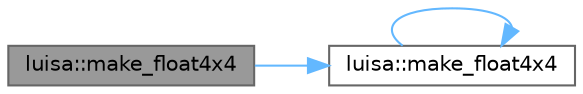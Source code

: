 digraph "luisa::make_float4x4"
{
 // LATEX_PDF_SIZE
  bgcolor="transparent";
  edge [fontname=Helvetica,fontsize=10,labelfontname=Helvetica,labelfontsize=10];
  node [fontname=Helvetica,fontsize=10,shape=box,height=0.2,width=0.4];
  rankdir="LR";
  Node1 [id="Node000001",label="luisa::make_float4x4",height=0.2,width=0.4,color="gray40", fillcolor="grey60", style="filled", fontcolor="black",tooltip="make float4x4"];
  Node1 -> Node2 [id="edge1_Node000001_Node000002",color="steelblue1",style="solid",tooltip=" "];
  Node2 [id="Node000002",label="luisa::make_float4x4",height=0.2,width=0.4,color="grey40", fillcolor="white", style="filled",URL="$namespaceluisa.html#a5a2dbdc7f836f21eb648fa848abf7035",tooltip="make float4x4"];
  Node2 -> Node2 [id="edge2_Node000002_Node000002",color="steelblue1",style="solid",tooltip=" "];
}
